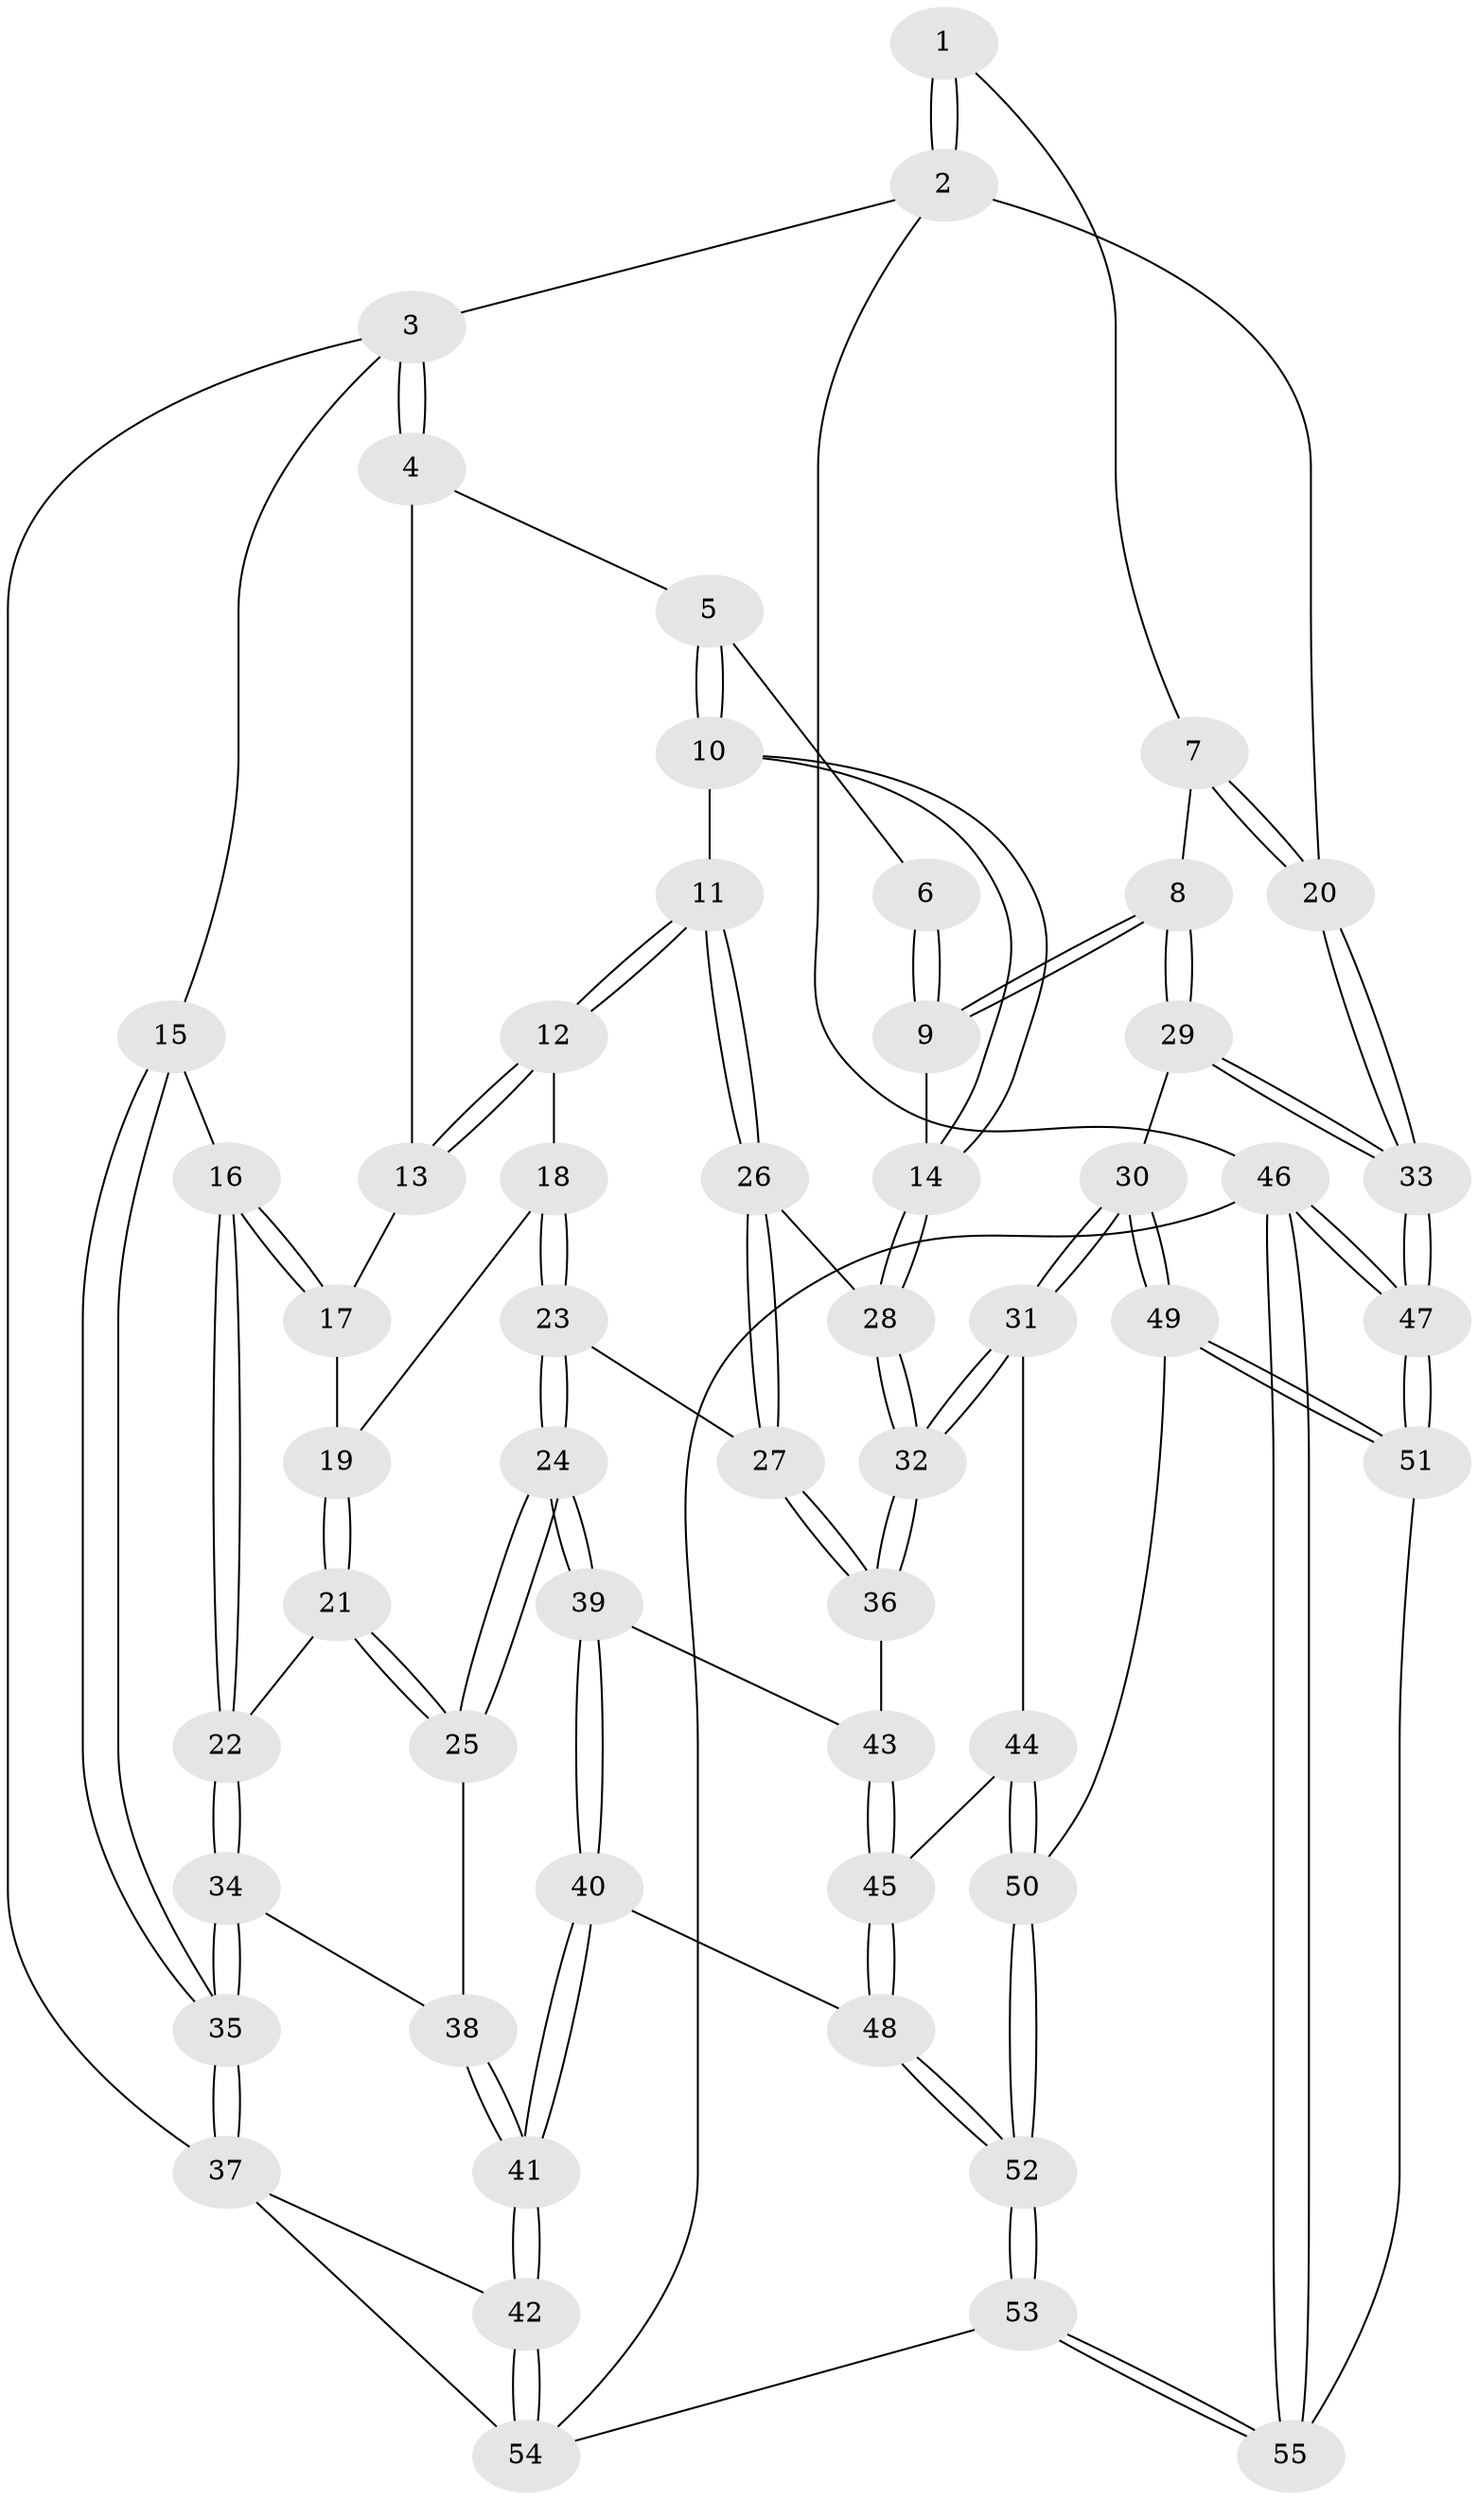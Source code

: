 // Generated by graph-tools (version 1.1) at 2025/03/03/09/25 03:03:13]
// undirected, 55 vertices, 134 edges
graph export_dot {
graph [start="1"]
  node [color=gray90,style=filled];
  1 [pos="+1+0"];
  2 [pos="+1+0"];
  3 [pos="+0+0"];
  4 [pos="+0.4177719941773565+0"];
  5 [pos="+0.4889279337754879+0"];
  6 [pos="+0.618254840951981+0"];
  7 [pos="+0.8724522003984927+0.1327329193694047"];
  8 [pos="+0.8036229420817682+0.19100837307677562"];
  9 [pos="+0.7559731761261704+0.17957239914135031"];
  10 [pos="+0.5317077037137676+0.08374043102418675"];
  11 [pos="+0.4541272473255447+0.2125027860384766"];
  12 [pos="+0.3141148551572329+0.14565994497372614"];
  13 [pos="+0.3908848817930836+0"];
  14 [pos="+0.6771432842731664+0.21295907459506266"];
  15 [pos="+0+0"];
  16 [pos="+0.03216089778046617+0.11158668822335953"];
  17 [pos="+0.11849113355981415+0.11922826839692682"];
  18 [pos="+0.2993531574005189+0.15642204034758544"];
  19 [pos="+0.2560917716167396+0.1640057117120928"];
  20 [pos="+1+0.1895320049219166"];
  21 [pos="+0.14616772527050065+0.3769224662199232"];
  22 [pos="+0.12533898032870888+0.37622019431242987"];
  23 [pos="+0.3330719737978166+0.4309464178981637"];
  24 [pos="+0.3211388357215559+0.44711755010097065"];
  25 [pos="+0.2664885696207597+0.42740027346850096"];
  26 [pos="+0.49668526797214474+0.30188152206682434"];
  27 [pos="+0.47003817388324454+0.33728223446025335"];
  28 [pos="+0.6109977531494541+0.29135600600401723"];
  29 [pos="+0.9425603071368318+0.45706383066851564"];
  30 [pos="+0.8364986564348732+0.5249016132024997"];
  31 [pos="+0.7841425256653408+0.5230838024283718"];
  32 [pos="+0.7041867250129678+0.4862289162083888"];
  33 [pos="+1+0.4559258410904408"];
  34 [pos="+0.03969980549917949+0.4292714380684682"];
  35 [pos="+0+0.5376908221786286"];
  36 [pos="+0.5851694762337715+0.5104595286540007"];
  37 [pos="+0+0.6988954518777125"];
  38 [pos="+0.14643572422722262+0.5430845654888835"];
  39 [pos="+0.3420570866211356+0.5365113017369327"];
  40 [pos="+0.3237895098506926+0.6590250494264059"];
  41 [pos="+0.22811968532225654+0.7912345680435579"];
  42 [pos="+0.21551917708919963+0.8114664997085725"];
  43 [pos="+0.5741450029140098+0.5183326658106134"];
  44 [pos="+0.6670623105399467+0.6528516340498313"];
  45 [pos="+0.5487412867066609+0.6631598352764869"];
  46 [pos="+1+1"];
  47 [pos="+1+0.9749519837837648"];
  48 [pos="+0.5246887041687998+0.6840734762879115"];
  49 [pos="+0.8450135277311482+0.7797678110293427"];
  50 [pos="+0.6697722769640864+0.766594612338107"];
  51 [pos="+0.8459933483471747+0.7816236491127962"];
  52 [pos="+0.5944448045064119+0.8233551306425114"];
  53 [pos="+0.5220602768178645+1"];
  54 [pos="+0.3479837280751023+1"];
  55 [pos="+0.6753082416051605+1"];
  1 -- 2;
  1 -- 2;
  1 -- 7;
  2 -- 3;
  2 -- 20;
  2 -- 46;
  3 -- 4;
  3 -- 4;
  3 -- 15;
  3 -- 37;
  4 -- 5;
  4 -- 13;
  5 -- 6;
  5 -- 10;
  5 -- 10;
  6 -- 9;
  6 -- 9;
  7 -- 8;
  7 -- 20;
  7 -- 20;
  8 -- 9;
  8 -- 9;
  8 -- 29;
  8 -- 29;
  9 -- 14;
  10 -- 11;
  10 -- 14;
  10 -- 14;
  11 -- 12;
  11 -- 12;
  11 -- 26;
  11 -- 26;
  12 -- 13;
  12 -- 13;
  12 -- 18;
  13 -- 17;
  14 -- 28;
  14 -- 28;
  15 -- 16;
  15 -- 35;
  15 -- 35;
  16 -- 17;
  16 -- 17;
  16 -- 22;
  16 -- 22;
  17 -- 19;
  18 -- 19;
  18 -- 23;
  18 -- 23;
  19 -- 21;
  19 -- 21;
  20 -- 33;
  20 -- 33;
  21 -- 22;
  21 -- 25;
  21 -- 25;
  22 -- 34;
  22 -- 34;
  23 -- 24;
  23 -- 24;
  23 -- 27;
  24 -- 25;
  24 -- 25;
  24 -- 39;
  24 -- 39;
  25 -- 38;
  26 -- 27;
  26 -- 27;
  26 -- 28;
  27 -- 36;
  27 -- 36;
  28 -- 32;
  28 -- 32;
  29 -- 30;
  29 -- 33;
  29 -- 33;
  30 -- 31;
  30 -- 31;
  30 -- 49;
  30 -- 49;
  31 -- 32;
  31 -- 32;
  31 -- 44;
  32 -- 36;
  32 -- 36;
  33 -- 47;
  33 -- 47;
  34 -- 35;
  34 -- 35;
  34 -- 38;
  35 -- 37;
  35 -- 37;
  36 -- 43;
  37 -- 42;
  37 -- 54;
  38 -- 41;
  38 -- 41;
  39 -- 40;
  39 -- 40;
  39 -- 43;
  40 -- 41;
  40 -- 41;
  40 -- 48;
  41 -- 42;
  41 -- 42;
  42 -- 54;
  42 -- 54;
  43 -- 45;
  43 -- 45;
  44 -- 45;
  44 -- 50;
  44 -- 50;
  45 -- 48;
  45 -- 48;
  46 -- 47;
  46 -- 47;
  46 -- 55;
  46 -- 55;
  46 -- 54;
  47 -- 51;
  47 -- 51;
  48 -- 52;
  48 -- 52;
  49 -- 50;
  49 -- 51;
  49 -- 51;
  50 -- 52;
  50 -- 52;
  51 -- 55;
  52 -- 53;
  52 -- 53;
  53 -- 54;
  53 -- 55;
  53 -- 55;
}
